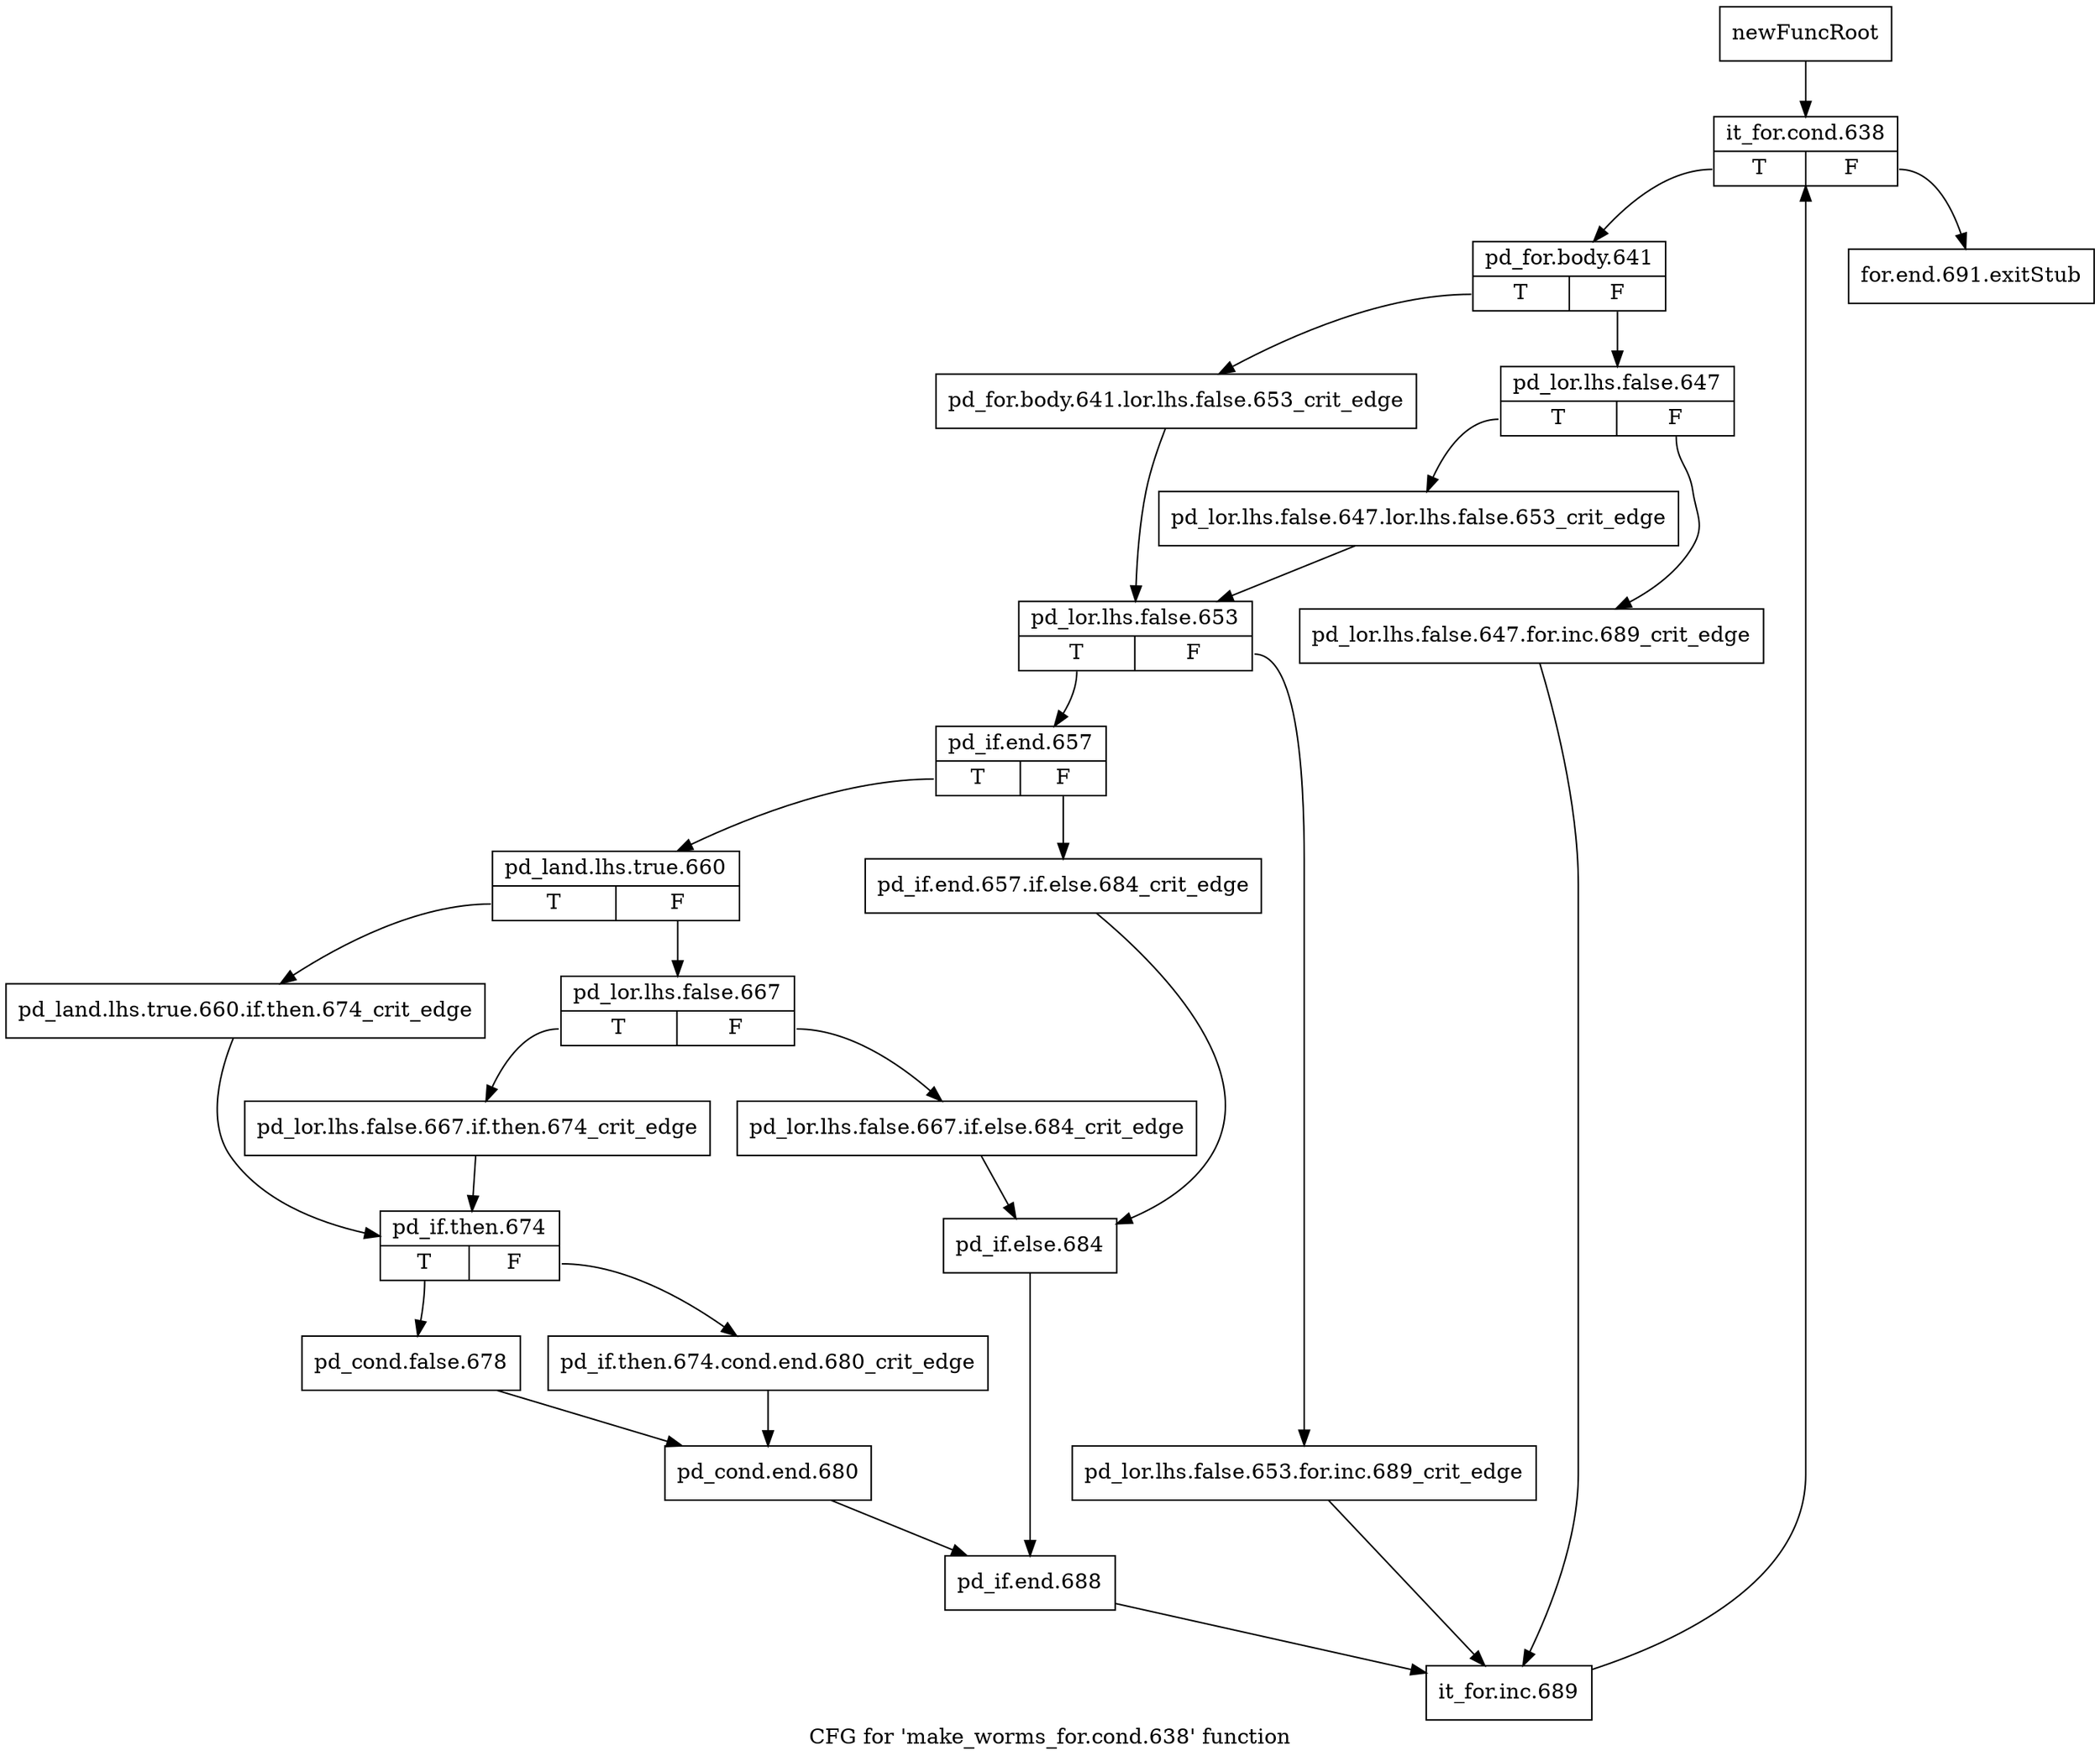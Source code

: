 digraph "CFG for 'make_worms_for.cond.638' function" {
	label="CFG for 'make_worms_for.cond.638' function";

	Node0x4695430 [shape=record,label="{newFuncRoot}"];
	Node0x4695430 -> Node0x4699540;
	Node0x46994f0 [shape=record,label="{for.end.691.exitStub}"];
	Node0x4699540 [shape=record,label="{it_for.cond.638|{<s0>T|<s1>F}}"];
	Node0x4699540:s0 -> Node0x4699590;
	Node0x4699540:s1 -> Node0x46994f0;
	Node0x4699590 [shape=record,label="{pd_for.body.641|{<s0>T|<s1>F}}"];
	Node0x4699590:s0 -> Node0x46996d0;
	Node0x4699590:s1 -> Node0x46995e0;
	Node0x46995e0 [shape=record,label="{pd_lor.lhs.false.647|{<s0>T|<s1>F}}"];
	Node0x46995e0:s0 -> Node0x4699680;
	Node0x46995e0:s1 -> Node0x4699630;
	Node0x4699630 [shape=record,label="{pd_lor.lhs.false.647.for.inc.689_crit_edge}"];
	Node0x4699630 -> Node0x4699bd0;
	Node0x4699680 [shape=record,label="{pd_lor.lhs.false.647.lor.lhs.false.653_crit_edge}"];
	Node0x4699680 -> Node0x4699720;
	Node0x46996d0 [shape=record,label="{pd_for.body.641.lor.lhs.false.653_crit_edge}"];
	Node0x46996d0 -> Node0x4699720;
	Node0x4699720 [shape=record,label="{pd_lor.lhs.false.653|{<s0>T|<s1>F}}"];
	Node0x4699720:s0 -> Node0x46997c0;
	Node0x4699720:s1 -> Node0x4699770;
	Node0x4699770 [shape=record,label="{pd_lor.lhs.false.653.for.inc.689_crit_edge}"];
	Node0x4699770 -> Node0x4699bd0;
	Node0x46997c0 [shape=record,label="{pd_if.end.657|{<s0>T|<s1>F}}"];
	Node0x46997c0:s0 -> Node0x4699860;
	Node0x46997c0:s1 -> Node0x4699810;
	Node0x4699810 [shape=record,label="{pd_if.end.657.if.else.684_crit_edge}"];
	Node0x4699810 -> Node0x4699950;
	Node0x4699860 [shape=record,label="{pd_land.lhs.true.660|{<s0>T|<s1>F}}"];
	Node0x4699860:s0 -> Node0x46999f0;
	Node0x4699860:s1 -> Node0x46998b0;
	Node0x46998b0 [shape=record,label="{pd_lor.lhs.false.667|{<s0>T|<s1>F}}"];
	Node0x46998b0:s0 -> Node0x46999a0;
	Node0x46998b0:s1 -> Node0x4699900;
	Node0x4699900 [shape=record,label="{pd_lor.lhs.false.667.if.else.684_crit_edge}"];
	Node0x4699900 -> Node0x4699950;
	Node0x4699950 [shape=record,label="{pd_if.else.684}"];
	Node0x4699950 -> Node0x4699b80;
	Node0x46999a0 [shape=record,label="{pd_lor.lhs.false.667.if.then.674_crit_edge}"];
	Node0x46999a0 -> Node0x4699a40;
	Node0x46999f0 [shape=record,label="{pd_land.lhs.true.660.if.then.674_crit_edge}"];
	Node0x46999f0 -> Node0x4699a40;
	Node0x4699a40 [shape=record,label="{pd_if.then.674|{<s0>T|<s1>F}}"];
	Node0x4699a40:s0 -> Node0x4699ae0;
	Node0x4699a40:s1 -> Node0x4699a90;
	Node0x4699a90 [shape=record,label="{pd_if.then.674.cond.end.680_crit_edge}"];
	Node0x4699a90 -> Node0x4699b30;
	Node0x4699ae0 [shape=record,label="{pd_cond.false.678}"];
	Node0x4699ae0 -> Node0x4699b30;
	Node0x4699b30 [shape=record,label="{pd_cond.end.680}"];
	Node0x4699b30 -> Node0x4699b80;
	Node0x4699b80 [shape=record,label="{pd_if.end.688}"];
	Node0x4699b80 -> Node0x4699bd0;
	Node0x4699bd0 [shape=record,label="{it_for.inc.689}"];
	Node0x4699bd0 -> Node0x4699540;
}
